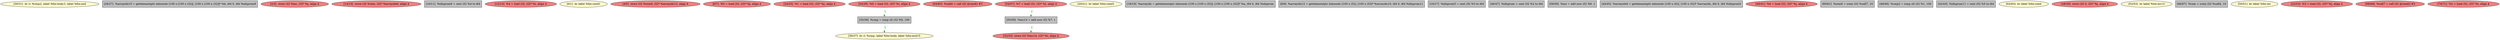 
digraph G {


node1387 [fillcolor=lemonchiffon,label="[30/31]  br i1 %cmp2, label %for.body3, label %for.end",shape=ellipse,style=filled ]
node1385 [fillcolor=grey,label="[26/27]  %arrayidx10 = getelementptr inbounds [100 x [100 x i32]], [100 x [100 x i32]]* %b, i64 0, i64 %idxprom9",shape=rectangle,style=filled ]
node1379 [fillcolor=lightcoral,label="[2/3]  store i32 %inc, i32* %j, align 4",shape=ellipse,style=filled ]
node1378 [fillcolor=lightcoral,label="[14/15]  store i32 %rem, i32* %arrayidx6, align 4",shape=ellipse,style=filled ]
node1377 [fillcolor=grey,label="[10/11]  %idxprom9 = sext i32 %4 to i64",shape=rectangle,style=filled ]
node1375 [fillcolor=lightcoral,label="[12/13]  %4 = load i32, i32* %i, align 4",shape=ellipse,style=filled ]
node1374 [fillcolor=lemonchiffon,label="[0/1]  br label %for.cond1",shape=ellipse,style=filled ]
node1373 [fillcolor=lightcoral,label="[4/5]  store i32 %rem8, i32* %arrayidx12, align 4",shape=ellipse,style=filled ]
node1372 [fillcolor=lightcoral,label="[6/7]  %5 = load i32, i32* %j, align 4",shape=ellipse,style=filled ]
node1384 [fillcolor=lightcoral,label="[24/25]  %1 = load i32, i32* %j, align 4",shape=ellipse,style=filled ]
node1370 [fillcolor=lightcoral,label="[34/39]  %0 = load i32, i32* %i, align 4",shape=ellipse,style=filled ]
node1368 [fillcolor=lightcoral,label="[64/65]  %call4 = call i32 @rand() #3",shape=ellipse,style=filled ]
node1361 [fillcolor=lightcoral,label="[54/57]  %7 = load i32, i32* %i, align 4",shape=ellipse,style=filled ]
node1382 [fillcolor=lemonchiffon,label="[20/21]  br label %for.cond1",shape=ellipse,style=filled ]
node1381 [fillcolor=grey,label="[18/19]  %arrayidx = getelementptr inbounds [100 x [100 x i32]], [100 x [100 x i32]]* %a, i64 0, i64 %idxprom",shape=rectangle,style=filled ]
node1376 [fillcolor=grey,label="[8/9]  %arrayidx12 = getelementptr inbounds [100 x i32], [100 x i32]* %arrayidx10, i64 0, i64 %idxprom11",shape=rectangle,style=filled ]
node1354 [fillcolor=grey,label="[35/38]  %cmp = icmp slt i32 %0, 100",shape=rectangle,style=filled ]
node1380 [fillcolor=grey,label="[16/17]  %idxprom5 = sext i32 %3 to i64",shape=rectangle,style=filled ]
node1356 [fillcolor=grey,label="[46/47]  %idxprom = sext i32 %2 to i64",shape=rectangle,style=filled ]
node1359 [fillcolor=grey,label="[58/59]  %inc = add nsw i32 %6, 1",shape=rectangle,style=filled ]
node1355 [fillcolor=grey,label="[44/45]  %arrayidx6 = getelementptr inbounds [100 x i32], [100 x i32]* %arrayidx, i64 0, i64 %idxprom5",shape=rectangle,style=filled ]
node1352 [fillcolor=lightcoral,label="[40/41]  %6 = load i32, i32* %j, align 4",shape=ellipse,style=filled ]
node1366 [fillcolor=grey,label="[60/61]  %rem8 = srem i32 %call7, 10",shape=rectangle,style=filled ]
node1357 [fillcolor=grey,label="[48/49]  %cmp2 = icmp slt i32 %1, 100",shape=rectangle,style=filled ]
node1353 [fillcolor=grey,label="[42/43]  %idxprom11 = sext i32 %5 to i64",shape=rectangle,style=filled ]
node1367 [fillcolor=lemonchiffon,label="[62/63]  br label %for.cond",shape=ellipse,style=filled ]
node1358 [fillcolor=grey,label="[55/56]  %inc14 = add nsw i32 %7, 1",shape=rectangle,style=filled ]
node1386 [fillcolor=lightcoral,label="[28/29]  store i32 0, i32* %j, align 4",shape=ellipse,style=filled ]
node1363 [fillcolor=lemonchiffon,label="[52/53]  br label %for.inc13",shape=ellipse,style=filled ]
node1369 [fillcolor=grey,label="[66/67]  %rem = srem i32 %call4, 10",shape=rectangle,style=filled ]
node1360 [fillcolor=lemonchiffon,label="[36/37]  br i1 %cmp, label %for.body, label %for.end15",shape=ellipse,style=filled ]
node1362 [fillcolor=lemonchiffon,label="[50/51]  br label %for.inc",shape=ellipse,style=filled ]
node1383 [fillcolor=lightcoral,label="[22/23]  %3 = load i32, i32* %j, align 4",shape=ellipse,style=filled ]
node1371 [fillcolor=lightcoral,label="[32/33]  store i32 %inc14, i32* %i, align 4",shape=ellipse,style=filled ]
node1364 [fillcolor=lightcoral,label="[68/69]  %call7 = call i32 @rand() #3",shape=ellipse,style=filled ]
node1365 [fillcolor=lightcoral,label="[70/71]  %2 = load i32, i32* %i, align 4",shape=ellipse,style=filled ]

node1358->node1371 [style=dotted,color=forestgreen,label="T",fontcolor=forestgreen ]
node1361->node1358 [style=dotted,color=forestgreen,label="T",fontcolor=forestgreen ]
node1354->node1360 [style=dotted,color=forestgreen,label="T",fontcolor=forestgreen ]
node1370->node1354 [style=dotted,color=forestgreen,label="T",fontcolor=forestgreen ]


}
